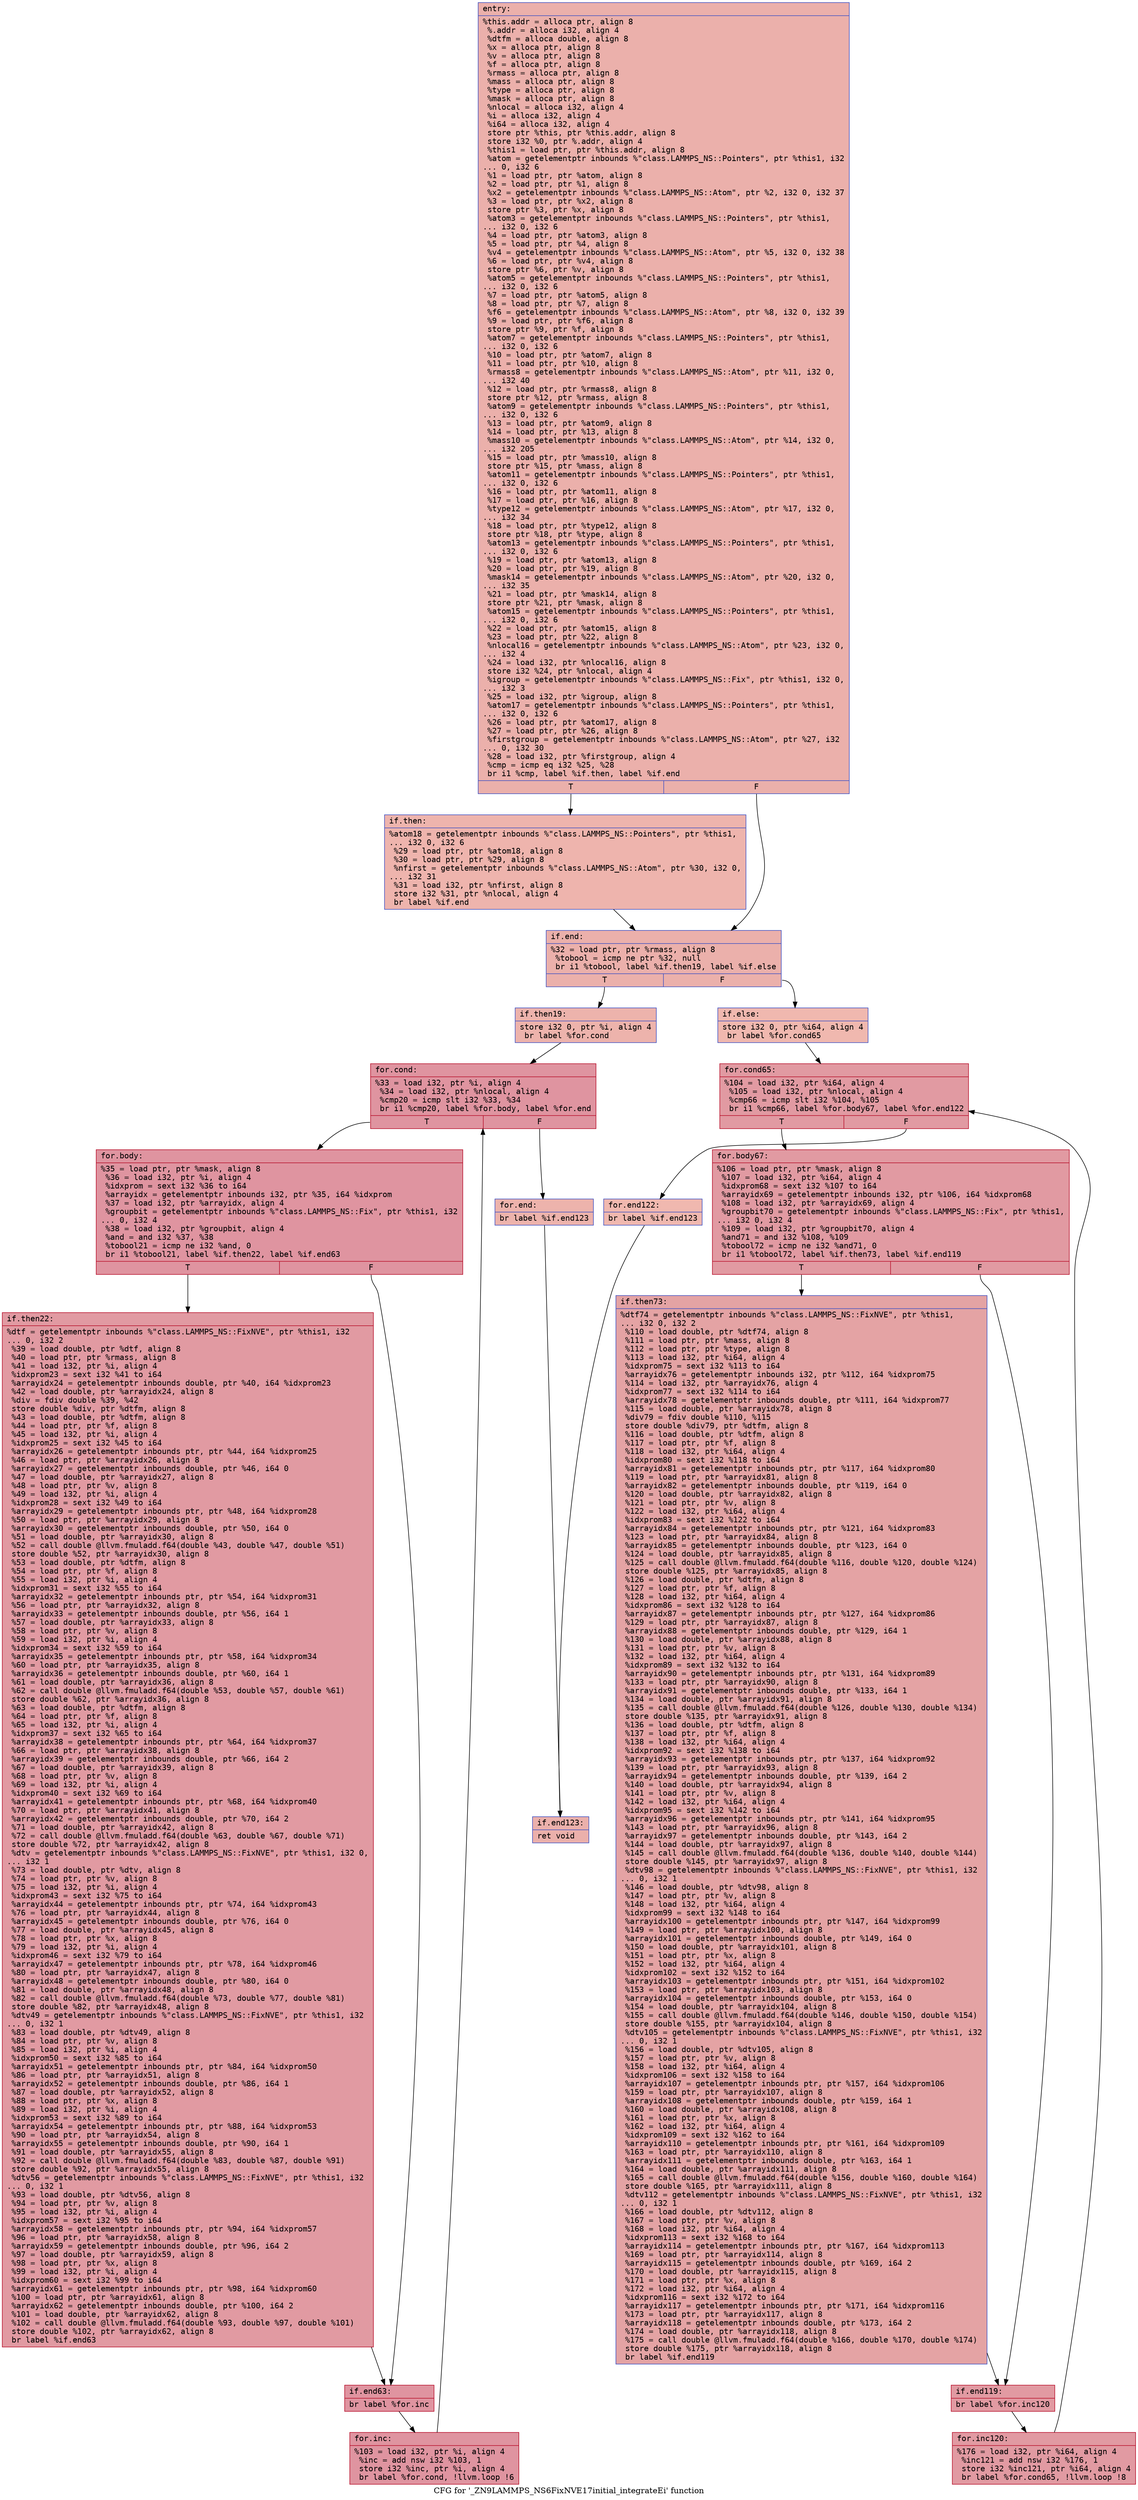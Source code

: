digraph "CFG for '_ZN9LAMMPS_NS6FixNVE17initial_integrateEi' function" {
	label="CFG for '_ZN9LAMMPS_NS6FixNVE17initial_integrateEi' function";

	Node0x55a6eeb94e50 [shape=record,color="#3d50c3ff", style=filled, fillcolor="#d24b4070" fontname="Courier",label="{entry:\l|  %this.addr = alloca ptr, align 8\l  %.addr = alloca i32, align 4\l  %dtfm = alloca double, align 8\l  %x = alloca ptr, align 8\l  %v = alloca ptr, align 8\l  %f = alloca ptr, align 8\l  %rmass = alloca ptr, align 8\l  %mass = alloca ptr, align 8\l  %type = alloca ptr, align 8\l  %mask = alloca ptr, align 8\l  %nlocal = alloca i32, align 4\l  %i = alloca i32, align 4\l  %i64 = alloca i32, align 4\l  store ptr %this, ptr %this.addr, align 8\l  store i32 %0, ptr %.addr, align 4\l  %this1 = load ptr, ptr %this.addr, align 8\l  %atom = getelementptr inbounds %\"class.LAMMPS_NS::Pointers\", ptr %this1, i32\l... 0, i32 6\l  %1 = load ptr, ptr %atom, align 8\l  %2 = load ptr, ptr %1, align 8\l  %x2 = getelementptr inbounds %\"class.LAMMPS_NS::Atom\", ptr %2, i32 0, i32 37\l  %3 = load ptr, ptr %x2, align 8\l  store ptr %3, ptr %x, align 8\l  %atom3 = getelementptr inbounds %\"class.LAMMPS_NS::Pointers\", ptr %this1,\l... i32 0, i32 6\l  %4 = load ptr, ptr %atom3, align 8\l  %5 = load ptr, ptr %4, align 8\l  %v4 = getelementptr inbounds %\"class.LAMMPS_NS::Atom\", ptr %5, i32 0, i32 38\l  %6 = load ptr, ptr %v4, align 8\l  store ptr %6, ptr %v, align 8\l  %atom5 = getelementptr inbounds %\"class.LAMMPS_NS::Pointers\", ptr %this1,\l... i32 0, i32 6\l  %7 = load ptr, ptr %atom5, align 8\l  %8 = load ptr, ptr %7, align 8\l  %f6 = getelementptr inbounds %\"class.LAMMPS_NS::Atom\", ptr %8, i32 0, i32 39\l  %9 = load ptr, ptr %f6, align 8\l  store ptr %9, ptr %f, align 8\l  %atom7 = getelementptr inbounds %\"class.LAMMPS_NS::Pointers\", ptr %this1,\l... i32 0, i32 6\l  %10 = load ptr, ptr %atom7, align 8\l  %11 = load ptr, ptr %10, align 8\l  %rmass8 = getelementptr inbounds %\"class.LAMMPS_NS::Atom\", ptr %11, i32 0,\l... i32 40\l  %12 = load ptr, ptr %rmass8, align 8\l  store ptr %12, ptr %rmass, align 8\l  %atom9 = getelementptr inbounds %\"class.LAMMPS_NS::Pointers\", ptr %this1,\l... i32 0, i32 6\l  %13 = load ptr, ptr %atom9, align 8\l  %14 = load ptr, ptr %13, align 8\l  %mass10 = getelementptr inbounds %\"class.LAMMPS_NS::Atom\", ptr %14, i32 0,\l... i32 205\l  %15 = load ptr, ptr %mass10, align 8\l  store ptr %15, ptr %mass, align 8\l  %atom11 = getelementptr inbounds %\"class.LAMMPS_NS::Pointers\", ptr %this1,\l... i32 0, i32 6\l  %16 = load ptr, ptr %atom11, align 8\l  %17 = load ptr, ptr %16, align 8\l  %type12 = getelementptr inbounds %\"class.LAMMPS_NS::Atom\", ptr %17, i32 0,\l... i32 34\l  %18 = load ptr, ptr %type12, align 8\l  store ptr %18, ptr %type, align 8\l  %atom13 = getelementptr inbounds %\"class.LAMMPS_NS::Pointers\", ptr %this1,\l... i32 0, i32 6\l  %19 = load ptr, ptr %atom13, align 8\l  %20 = load ptr, ptr %19, align 8\l  %mask14 = getelementptr inbounds %\"class.LAMMPS_NS::Atom\", ptr %20, i32 0,\l... i32 35\l  %21 = load ptr, ptr %mask14, align 8\l  store ptr %21, ptr %mask, align 8\l  %atom15 = getelementptr inbounds %\"class.LAMMPS_NS::Pointers\", ptr %this1,\l... i32 0, i32 6\l  %22 = load ptr, ptr %atom15, align 8\l  %23 = load ptr, ptr %22, align 8\l  %nlocal16 = getelementptr inbounds %\"class.LAMMPS_NS::Atom\", ptr %23, i32 0,\l... i32 4\l  %24 = load i32, ptr %nlocal16, align 8\l  store i32 %24, ptr %nlocal, align 4\l  %igroup = getelementptr inbounds %\"class.LAMMPS_NS::Fix\", ptr %this1, i32 0,\l... i32 3\l  %25 = load i32, ptr %igroup, align 8\l  %atom17 = getelementptr inbounds %\"class.LAMMPS_NS::Pointers\", ptr %this1,\l... i32 0, i32 6\l  %26 = load ptr, ptr %atom17, align 8\l  %27 = load ptr, ptr %26, align 8\l  %firstgroup = getelementptr inbounds %\"class.LAMMPS_NS::Atom\", ptr %27, i32\l... 0, i32 30\l  %28 = load i32, ptr %firstgroup, align 4\l  %cmp = icmp eq i32 %25, %28\l  br i1 %cmp, label %if.then, label %if.end\l|{<s0>T|<s1>F}}"];
	Node0x55a6eeb94e50:s0 -> Node0x55a6eeb8d810[tooltip="entry -> if.then\nProbability 50.00%" ];
	Node0x55a6eeb94e50:s1 -> Node0x55a6eeb8d880[tooltip="entry -> if.end\nProbability 50.00%" ];
	Node0x55a6eeb8d810 [shape=record,color="#3d50c3ff", style=filled, fillcolor="#d8564670" fontname="Courier",label="{if.then:\l|  %atom18 = getelementptr inbounds %\"class.LAMMPS_NS::Pointers\", ptr %this1,\l... i32 0, i32 6\l  %29 = load ptr, ptr %atom18, align 8\l  %30 = load ptr, ptr %29, align 8\l  %nfirst = getelementptr inbounds %\"class.LAMMPS_NS::Atom\", ptr %30, i32 0,\l... i32 31\l  %31 = load i32, ptr %nfirst, align 8\l  store i32 %31, ptr %nlocal, align 4\l  br label %if.end\l}"];
	Node0x55a6eeb8d810 -> Node0x55a6eeb8d880[tooltip="if.then -> if.end\nProbability 100.00%" ];
	Node0x55a6eeb8d880 [shape=record,color="#3d50c3ff", style=filled, fillcolor="#d24b4070" fontname="Courier",label="{if.end:\l|  %32 = load ptr, ptr %rmass, align 8\l  %tobool = icmp ne ptr %32, null\l  br i1 %tobool, label %if.then19, label %if.else\l|{<s0>T|<s1>F}}"];
	Node0x55a6eeb8d880:s0 -> Node0x55a6eeb8df20[tooltip="if.end -> if.then19\nProbability 62.50%" ];
	Node0x55a6eeb8d880:s1 -> Node0x55a6eeb99ba0[tooltip="if.end -> if.else\nProbability 37.50%" ];
	Node0x55a6eeb8df20 [shape=record,color="#3d50c3ff", style=filled, fillcolor="#d6524470" fontname="Courier",label="{if.then19:\l|  store i32 0, ptr %i, align 4\l  br label %for.cond\l}"];
	Node0x55a6eeb8df20 -> Node0x55a6eeb99d60[tooltip="if.then19 -> for.cond\nProbability 100.00%" ];
	Node0x55a6eeb99d60 [shape=record,color="#b70d28ff", style=filled, fillcolor="#b70d2870" fontname="Courier",label="{for.cond:\l|  %33 = load i32, ptr %i, align 4\l  %34 = load i32, ptr %nlocal, align 4\l  %cmp20 = icmp slt i32 %33, %34\l  br i1 %cmp20, label %for.body, label %for.end\l|{<s0>T|<s1>F}}"];
	Node0x55a6eeb99d60:s0 -> Node0x55a6eeb9a000[tooltip="for.cond -> for.body\nProbability 96.88%" ];
	Node0x55a6eeb99d60:s1 -> Node0x55a6eeb9a080[tooltip="for.cond -> for.end\nProbability 3.12%" ];
	Node0x55a6eeb9a000 [shape=record,color="#b70d28ff", style=filled, fillcolor="#b70d2870" fontname="Courier",label="{for.body:\l|  %35 = load ptr, ptr %mask, align 8\l  %36 = load i32, ptr %i, align 4\l  %idxprom = sext i32 %36 to i64\l  %arrayidx = getelementptr inbounds i32, ptr %35, i64 %idxprom\l  %37 = load i32, ptr %arrayidx, align 4\l  %groupbit = getelementptr inbounds %\"class.LAMMPS_NS::Fix\", ptr %this1, i32\l... 0, i32 4\l  %38 = load i32, ptr %groupbit, align 4\l  %and = and i32 %37, %38\l  %tobool21 = icmp ne i32 %and, 0\l  br i1 %tobool21, label %if.then22, label %if.end63\l|{<s0>T|<s1>F}}"];
	Node0x55a6eeb9a000:s0 -> Node0x55a6eeb9ad80[tooltip="for.body -> if.then22\nProbability 62.50%" ];
	Node0x55a6eeb9a000:s1 -> Node0x55a6eeb9ae00[tooltip="for.body -> if.end63\nProbability 37.50%" ];
	Node0x55a6eeb9ad80 [shape=record,color="#b70d28ff", style=filled, fillcolor="#bb1b2c70" fontname="Courier",label="{if.then22:\l|  %dtf = getelementptr inbounds %\"class.LAMMPS_NS::FixNVE\", ptr %this1, i32\l... 0, i32 2\l  %39 = load double, ptr %dtf, align 8\l  %40 = load ptr, ptr %rmass, align 8\l  %41 = load i32, ptr %i, align 4\l  %idxprom23 = sext i32 %41 to i64\l  %arrayidx24 = getelementptr inbounds double, ptr %40, i64 %idxprom23\l  %42 = load double, ptr %arrayidx24, align 8\l  %div = fdiv double %39, %42\l  store double %div, ptr %dtfm, align 8\l  %43 = load double, ptr %dtfm, align 8\l  %44 = load ptr, ptr %f, align 8\l  %45 = load i32, ptr %i, align 4\l  %idxprom25 = sext i32 %45 to i64\l  %arrayidx26 = getelementptr inbounds ptr, ptr %44, i64 %idxprom25\l  %46 = load ptr, ptr %arrayidx26, align 8\l  %arrayidx27 = getelementptr inbounds double, ptr %46, i64 0\l  %47 = load double, ptr %arrayidx27, align 8\l  %48 = load ptr, ptr %v, align 8\l  %49 = load i32, ptr %i, align 4\l  %idxprom28 = sext i32 %49 to i64\l  %arrayidx29 = getelementptr inbounds ptr, ptr %48, i64 %idxprom28\l  %50 = load ptr, ptr %arrayidx29, align 8\l  %arrayidx30 = getelementptr inbounds double, ptr %50, i64 0\l  %51 = load double, ptr %arrayidx30, align 8\l  %52 = call double @llvm.fmuladd.f64(double %43, double %47, double %51)\l  store double %52, ptr %arrayidx30, align 8\l  %53 = load double, ptr %dtfm, align 8\l  %54 = load ptr, ptr %f, align 8\l  %55 = load i32, ptr %i, align 4\l  %idxprom31 = sext i32 %55 to i64\l  %arrayidx32 = getelementptr inbounds ptr, ptr %54, i64 %idxprom31\l  %56 = load ptr, ptr %arrayidx32, align 8\l  %arrayidx33 = getelementptr inbounds double, ptr %56, i64 1\l  %57 = load double, ptr %arrayidx33, align 8\l  %58 = load ptr, ptr %v, align 8\l  %59 = load i32, ptr %i, align 4\l  %idxprom34 = sext i32 %59 to i64\l  %arrayidx35 = getelementptr inbounds ptr, ptr %58, i64 %idxprom34\l  %60 = load ptr, ptr %arrayidx35, align 8\l  %arrayidx36 = getelementptr inbounds double, ptr %60, i64 1\l  %61 = load double, ptr %arrayidx36, align 8\l  %62 = call double @llvm.fmuladd.f64(double %53, double %57, double %61)\l  store double %62, ptr %arrayidx36, align 8\l  %63 = load double, ptr %dtfm, align 8\l  %64 = load ptr, ptr %f, align 8\l  %65 = load i32, ptr %i, align 4\l  %idxprom37 = sext i32 %65 to i64\l  %arrayidx38 = getelementptr inbounds ptr, ptr %64, i64 %idxprom37\l  %66 = load ptr, ptr %arrayidx38, align 8\l  %arrayidx39 = getelementptr inbounds double, ptr %66, i64 2\l  %67 = load double, ptr %arrayidx39, align 8\l  %68 = load ptr, ptr %v, align 8\l  %69 = load i32, ptr %i, align 4\l  %idxprom40 = sext i32 %69 to i64\l  %arrayidx41 = getelementptr inbounds ptr, ptr %68, i64 %idxprom40\l  %70 = load ptr, ptr %arrayidx41, align 8\l  %arrayidx42 = getelementptr inbounds double, ptr %70, i64 2\l  %71 = load double, ptr %arrayidx42, align 8\l  %72 = call double @llvm.fmuladd.f64(double %63, double %67, double %71)\l  store double %72, ptr %arrayidx42, align 8\l  %dtv = getelementptr inbounds %\"class.LAMMPS_NS::FixNVE\", ptr %this1, i32 0,\l... i32 1\l  %73 = load double, ptr %dtv, align 8\l  %74 = load ptr, ptr %v, align 8\l  %75 = load i32, ptr %i, align 4\l  %idxprom43 = sext i32 %75 to i64\l  %arrayidx44 = getelementptr inbounds ptr, ptr %74, i64 %idxprom43\l  %76 = load ptr, ptr %arrayidx44, align 8\l  %arrayidx45 = getelementptr inbounds double, ptr %76, i64 0\l  %77 = load double, ptr %arrayidx45, align 8\l  %78 = load ptr, ptr %x, align 8\l  %79 = load i32, ptr %i, align 4\l  %idxprom46 = sext i32 %79 to i64\l  %arrayidx47 = getelementptr inbounds ptr, ptr %78, i64 %idxprom46\l  %80 = load ptr, ptr %arrayidx47, align 8\l  %arrayidx48 = getelementptr inbounds double, ptr %80, i64 0\l  %81 = load double, ptr %arrayidx48, align 8\l  %82 = call double @llvm.fmuladd.f64(double %73, double %77, double %81)\l  store double %82, ptr %arrayidx48, align 8\l  %dtv49 = getelementptr inbounds %\"class.LAMMPS_NS::FixNVE\", ptr %this1, i32\l... 0, i32 1\l  %83 = load double, ptr %dtv49, align 8\l  %84 = load ptr, ptr %v, align 8\l  %85 = load i32, ptr %i, align 4\l  %idxprom50 = sext i32 %85 to i64\l  %arrayidx51 = getelementptr inbounds ptr, ptr %84, i64 %idxprom50\l  %86 = load ptr, ptr %arrayidx51, align 8\l  %arrayidx52 = getelementptr inbounds double, ptr %86, i64 1\l  %87 = load double, ptr %arrayidx52, align 8\l  %88 = load ptr, ptr %x, align 8\l  %89 = load i32, ptr %i, align 4\l  %idxprom53 = sext i32 %89 to i64\l  %arrayidx54 = getelementptr inbounds ptr, ptr %88, i64 %idxprom53\l  %90 = load ptr, ptr %arrayidx54, align 8\l  %arrayidx55 = getelementptr inbounds double, ptr %90, i64 1\l  %91 = load double, ptr %arrayidx55, align 8\l  %92 = call double @llvm.fmuladd.f64(double %83, double %87, double %91)\l  store double %92, ptr %arrayidx55, align 8\l  %dtv56 = getelementptr inbounds %\"class.LAMMPS_NS::FixNVE\", ptr %this1, i32\l... 0, i32 1\l  %93 = load double, ptr %dtv56, align 8\l  %94 = load ptr, ptr %v, align 8\l  %95 = load i32, ptr %i, align 4\l  %idxprom57 = sext i32 %95 to i64\l  %arrayidx58 = getelementptr inbounds ptr, ptr %94, i64 %idxprom57\l  %96 = load ptr, ptr %arrayidx58, align 8\l  %arrayidx59 = getelementptr inbounds double, ptr %96, i64 2\l  %97 = load double, ptr %arrayidx59, align 8\l  %98 = load ptr, ptr %x, align 8\l  %99 = load i32, ptr %i, align 4\l  %idxprom60 = sext i32 %99 to i64\l  %arrayidx61 = getelementptr inbounds ptr, ptr %98, i64 %idxprom60\l  %100 = load ptr, ptr %arrayidx61, align 8\l  %arrayidx62 = getelementptr inbounds double, ptr %100, i64 2\l  %101 = load double, ptr %arrayidx62, align 8\l  %102 = call double @llvm.fmuladd.f64(double %93, double %97, double %101)\l  store double %102, ptr %arrayidx62, align 8\l  br label %if.end63\l}"];
	Node0x55a6eeb9ad80 -> Node0x55a6eeb9ae00[tooltip="if.then22 -> if.end63\nProbability 100.00%" ];
	Node0x55a6eeb9ae00 [shape=record,color="#b70d28ff", style=filled, fillcolor="#b70d2870" fontname="Courier",label="{if.end63:\l|  br label %for.inc\l}"];
	Node0x55a6eeb9ae00 -> Node0x55a6eeb9a510[tooltip="if.end63 -> for.inc\nProbability 100.00%" ];
	Node0x55a6eeb9a510 [shape=record,color="#b70d28ff", style=filled, fillcolor="#b70d2870" fontname="Courier",label="{for.inc:\l|  %103 = load i32, ptr %i, align 4\l  %inc = add nsw i32 %103, 1\l  store i32 %inc, ptr %i, align 4\l  br label %for.cond, !llvm.loop !6\l}"];
	Node0x55a6eeb9a510 -> Node0x55a6eeb99d60[tooltip="for.inc -> for.cond\nProbability 100.00%" ];
	Node0x55a6eeb9a080 [shape=record,color="#3d50c3ff", style=filled, fillcolor="#d6524470" fontname="Courier",label="{for.end:\l|  br label %if.end123\l}"];
	Node0x55a6eeb9a080 -> Node0x55a6eeb9a8c0[tooltip="for.end -> if.end123\nProbability 100.00%" ];
	Node0x55a6eeb99ba0 [shape=record,color="#3d50c3ff", style=filled, fillcolor="#dc5d4a70" fontname="Courier",label="{if.else:\l|  store i32 0, ptr %i64, align 4\l  br label %for.cond65\l}"];
	Node0x55a6eeb99ba0 -> Node0x55a6eeba1a40[tooltip="if.else -> for.cond65\nProbability 100.00%" ];
	Node0x55a6eeba1a40 [shape=record,color="#b70d28ff", style=filled, fillcolor="#bb1b2c70" fontname="Courier",label="{for.cond65:\l|  %104 = load i32, ptr %i64, align 4\l  %105 = load i32, ptr %nlocal, align 4\l  %cmp66 = icmp slt i32 %104, %105\l  br i1 %cmp66, label %for.body67, label %for.end122\l|{<s0>T|<s1>F}}"];
	Node0x55a6eeba1a40:s0 -> Node0x55a6eeba1c90[tooltip="for.cond65 -> for.body67\nProbability 96.88%" ];
	Node0x55a6eeba1a40:s1 -> Node0x55a6eeba1d10[tooltip="for.cond65 -> for.end122\nProbability 3.12%" ];
	Node0x55a6eeba1c90 [shape=record,color="#b70d28ff", style=filled, fillcolor="#bb1b2c70" fontname="Courier",label="{for.body67:\l|  %106 = load ptr, ptr %mask, align 8\l  %107 = load i32, ptr %i64, align 4\l  %idxprom68 = sext i32 %107 to i64\l  %arrayidx69 = getelementptr inbounds i32, ptr %106, i64 %idxprom68\l  %108 = load i32, ptr %arrayidx69, align 4\l  %groupbit70 = getelementptr inbounds %\"class.LAMMPS_NS::Fix\", ptr %this1,\l... i32 0, i32 4\l  %109 = load i32, ptr %groupbit70, align 4\l  %and71 = and i32 %108, %109\l  %tobool72 = icmp ne i32 %and71, 0\l  br i1 %tobool72, label %if.then73, label %if.end119\l|{<s0>T|<s1>F}}"];
	Node0x55a6eeba1c90:s0 -> Node0x55a6eeba2410[tooltip="for.body67 -> if.then73\nProbability 62.50%" ];
	Node0x55a6eeba1c90:s1 -> Node0x55a6eeba2490[tooltip="for.body67 -> if.end119\nProbability 37.50%" ];
	Node0x55a6eeba2410 [shape=record,color="#3d50c3ff", style=filled, fillcolor="#c32e3170" fontname="Courier",label="{if.then73:\l|  %dtf74 = getelementptr inbounds %\"class.LAMMPS_NS::FixNVE\", ptr %this1,\l... i32 0, i32 2\l  %110 = load double, ptr %dtf74, align 8\l  %111 = load ptr, ptr %mass, align 8\l  %112 = load ptr, ptr %type, align 8\l  %113 = load i32, ptr %i64, align 4\l  %idxprom75 = sext i32 %113 to i64\l  %arrayidx76 = getelementptr inbounds i32, ptr %112, i64 %idxprom75\l  %114 = load i32, ptr %arrayidx76, align 4\l  %idxprom77 = sext i32 %114 to i64\l  %arrayidx78 = getelementptr inbounds double, ptr %111, i64 %idxprom77\l  %115 = load double, ptr %arrayidx78, align 8\l  %div79 = fdiv double %110, %115\l  store double %div79, ptr %dtfm, align 8\l  %116 = load double, ptr %dtfm, align 8\l  %117 = load ptr, ptr %f, align 8\l  %118 = load i32, ptr %i64, align 4\l  %idxprom80 = sext i32 %118 to i64\l  %arrayidx81 = getelementptr inbounds ptr, ptr %117, i64 %idxprom80\l  %119 = load ptr, ptr %arrayidx81, align 8\l  %arrayidx82 = getelementptr inbounds double, ptr %119, i64 0\l  %120 = load double, ptr %arrayidx82, align 8\l  %121 = load ptr, ptr %v, align 8\l  %122 = load i32, ptr %i64, align 4\l  %idxprom83 = sext i32 %122 to i64\l  %arrayidx84 = getelementptr inbounds ptr, ptr %121, i64 %idxprom83\l  %123 = load ptr, ptr %arrayidx84, align 8\l  %arrayidx85 = getelementptr inbounds double, ptr %123, i64 0\l  %124 = load double, ptr %arrayidx85, align 8\l  %125 = call double @llvm.fmuladd.f64(double %116, double %120, double %124)\l  store double %125, ptr %arrayidx85, align 8\l  %126 = load double, ptr %dtfm, align 8\l  %127 = load ptr, ptr %f, align 8\l  %128 = load i32, ptr %i64, align 4\l  %idxprom86 = sext i32 %128 to i64\l  %arrayidx87 = getelementptr inbounds ptr, ptr %127, i64 %idxprom86\l  %129 = load ptr, ptr %arrayidx87, align 8\l  %arrayidx88 = getelementptr inbounds double, ptr %129, i64 1\l  %130 = load double, ptr %arrayidx88, align 8\l  %131 = load ptr, ptr %v, align 8\l  %132 = load i32, ptr %i64, align 4\l  %idxprom89 = sext i32 %132 to i64\l  %arrayidx90 = getelementptr inbounds ptr, ptr %131, i64 %idxprom89\l  %133 = load ptr, ptr %arrayidx90, align 8\l  %arrayidx91 = getelementptr inbounds double, ptr %133, i64 1\l  %134 = load double, ptr %arrayidx91, align 8\l  %135 = call double @llvm.fmuladd.f64(double %126, double %130, double %134)\l  store double %135, ptr %arrayidx91, align 8\l  %136 = load double, ptr %dtfm, align 8\l  %137 = load ptr, ptr %f, align 8\l  %138 = load i32, ptr %i64, align 4\l  %idxprom92 = sext i32 %138 to i64\l  %arrayidx93 = getelementptr inbounds ptr, ptr %137, i64 %idxprom92\l  %139 = load ptr, ptr %arrayidx93, align 8\l  %arrayidx94 = getelementptr inbounds double, ptr %139, i64 2\l  %140 = load double, ptr %arrayidx94, align 8\l  %141 = load ptr, ptr %v, align 8\l  %142 = load i32, ptr %i64, align 4\l  %idxprom95 = sext i32 %142 to i64\l  %arrayidx96 = getelementptr inbounds ptr, ptr %141, i64 %idxprom95\l  %143 = load ptr, ptr %arrayidx96, align 8\l  %arrayidx97 = getelementptr inbounds double, ptr %143, i64 2\l  %144 = load double, ptr %arrayidx97, align 8\l  %145 = call double @llvm.fmuladd.f64(double %136, double %140, double %144)\l  store double %145, ptr %arrayidx97, align 8\l  %dtv98 = getelementptr inbounds %\"class.LAMMPS_NS::FixNVE\", ptr %this1, i32\l... 0, i32 1\l  %146 = load double, ptr %dtv98, align 8\l  %147 = load ptr, ptr %v, align 8\l  %148 = load i32, ptr %i64, align 4\l  %idxprom99 = sext i32 %148 to i64\l  %arrayidx100 = getelementptr inbounds ptr, ptr %147, i64 %idxprom99\l  %149 = load ptr, ptr %arrayidx100, align 8\l  %arrayidx101 = getelementptr inbounds double, ptr %149, i64 0\l  %150 = load double, ptr %arrayidx101, align 8\l  %151 = load ptr, ptr %x, align 8\l  %152 = load i32, ptr %i64, align 4\l  %idxprom102 = sext i32 %152 to i64\l  %arrayidx103 = getelementptr inbounds ptr, ptr %151, i64 %idxprom102\l  %153 = load ptr, ptr %arrayidx103, align 8\l  %arrayidx104 = getelementptr inbounds double, ptr %153, i64 0\l  %154 = load double, ptr %arrayidx104, align 8\l  %155 = call double @llvm.fmuladd.f64(double %146, double %150, double %154)\l  store double %155, ptr %arrayidx104, align 8\l  %dtv105 = getelementptr inbounds %\"class.LAMMPS_NS::FixNVE\", ptr %this1, i32\l... 0, i32 1\l  %156 = load double, ptr %dtv105, align 8\l  %157 = load ptr, ptr %v, align 8\l  %158 = load i32, ptr %i64, align 4\l  %idxprom106 = sext i32 %158 to i64\l  %arrayidx107 = getelementptr inbounds ptr, ptr %157, i64 %idxprom106\l  %159 = load ptr, ptr %arrayidx107, align 8\l  %arrayidx108 = getelementptr inbounds double, ptr %159, i64 1\l  %160 = load double, ptr %arrayidx108, align 8\l  %161 = load ptr, ptr %x, align 8\l  %162 = load i32, ptr %i64, align 4\l  %idxprom109 = sext i32 %162 to i64\l  %arrayidx110 = getelementptr inbounds ptr, ptr %161, i64 %idxprom109\l  %163 = load ptr, ptr %arrayidx110, align 8\l  %arrayidx111 = getelementptr inbounds double, ptr %163, i64 1\l  %164 = load double, ptr %arrayidx111, align 8\l  %165 = call double @llvm.fmuladd.f64(double %156, double %160, double %164)\l  store double %165, ptr %arrayidx111, align 8\l  %dtv112 = getelementptr inbounds %\"class.LAMMPS_NS::FixNVE\", ptr %this1, i32\l... 0, i32 1\l  %166 = load double, ptr %dtv112, align 8\l  %167 = load ptr, ptr %v, align 8\l  %168 = load i32, ptr %i64, align 4\l  %idxprom113 = sext i32 %168 to i64\l  %arrayidx114 = getelementptr inbounds ptr, ptr %167, i64 %idxprom113\l  %169 = load ptr, ptr %arrayidx114, align 8\l  %arrayidx115 = getelementptr inbounds double, ptr %169, i64 2\l  %170 = load double, ptr %arrayidx115, align 8\l  %171 = load ptr, ptr %x, align 8\l  %172 = load i32, ptr %i64, align 4\l  %idxprom116 = sext i32 %172 to i64\l  %arrayidx117 = getelementptr inbounds ptr, ptr %171, i64 %idxprom116\l  %173 = load ptr, ptr %arrayidx117, align 8\l  %arrayidx118 = getelementptr inbounds double, ptr %173, i64 2\l  %174 = load double, ptr %arrayidx118, align 8\l  %175 = call double @llvm.fmuladd.f64(double %166, double %170, double %174)\l  store double %175, ptr %arrayidx118, align 8\l  br label %if.end119\l}"];
	Node0x55a6eeba2410 -> Node0x55a6eeba2490[tooltip="if.then73 -> if.end119\nProbability 100.00%" ];
	Node0x55a6eeba2490 [shape=record,color="#b70d28ff", style=filled, fillcolor="#bb1b2c70" fontname="Courier",label="{if.end119:\l|  br label %for.inc120\l}"];
	Node0x55a6eeba2490 -> Node0x55a6eeba71e0[tooltip="if.end119 -> for.inc120\nProbability 100.00%" ];
	Node0x55a6eeba71e0 [shape=record,color="#b70d28ff", style=filled, fillcolor="#bb1b2c70" fontname="Courier",label="{for.inc120:\l|  %176 = load i32, ptr %i64, align 4\l  %inc121 = add nsw i32 %176, 1\l  store i32 %inc121, ptr %i64, align 4\l  br label %for.cond65, !llvm.loop !8\l}"];
	Node0x55a6eeba71e0 -> Node0x55a6eeba1a40[tooltip="for.inc120 -> for.cond65\nProbability 100.00%" ];
	Node0x55a6eeba1d10 [shape=record,color="#3d50c3ff", style=filled, fillcolor="#dc5d4a70" fontname="Courier",label="{for.end122:\l|  br label %if.end123\l}"];
	Node0x55a6eeba1d10 -> Node0x55a6eeb9a8c0[tooltip="for.end122 -> if.end123\nProbability 100.00%" ];
	Node0x55a6eeb9a8c0 [shape=record,color="#3d50c3ff", style=filled, fillcolor="#d24b4070" fontname="Courier",label="{if.end123:\l|  ret void\l}"];
}

